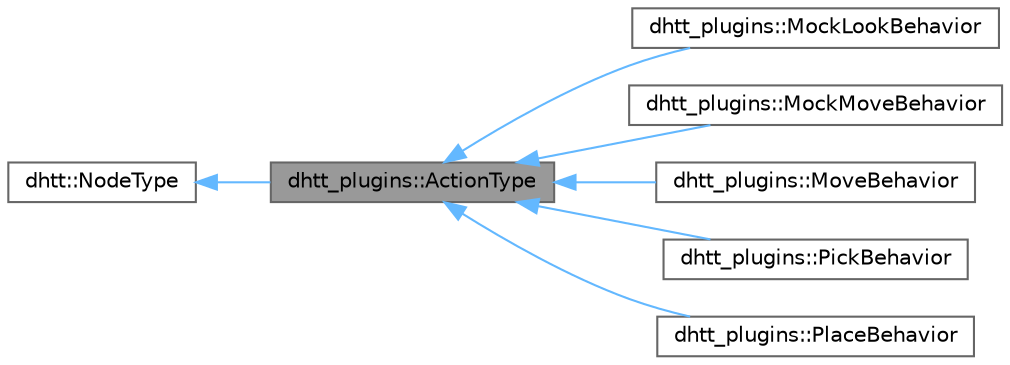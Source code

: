 digraph "dhtt_plugins::ActionType"
{
 // LATEX_PDF_SIZE
  bgcolor="transparent";
  edge [fontname=Helvetica,fontsize=10,labelfontname=Helvetica,labelfontsize=10];
  node [fontname=Helvetica,fontsize=10,shape=box,height=0.2,width=0.4];
  rankdir="LR";
  Node1 [label="dhtt_plugins::ActionType",height=0.2,width=0.4,color="gray40", fillcolor="grey60", style="filled", fontcolor="black",tooltip="parent class of all behavior/action type nodes"];
  Node2 -> Node1 [dir="back",color="steelblue1",style="solid"];
  Node2 [label="dhtt::NodeType",height=0.2,width=0.4,color="gray40", fillcolor="white", style="filled",URL="$classdhtt_1_1NodeType.html",tooltip="Base class describing the logic of the nodes."];
  Node1 -> Node3 [dir="back",color="steelblue1",style="solid"];
  Node3 [label="dhtt_plugins::MockLookBehavior",height=0.2,width=0.4,color="gray40", fillcolor="white", style="filled",URL="$classdhtt__plugins_1_1MockLookBehavior.html",tooltip=" "];
  Node1 -> Node4 [dir="back",color="steelblue1",style="solid"];
  Node4 [label="dhtt_plugins::MockMoveBehavior",height=0.2,width=0.4,color="gray40", fillcolor="white", style="filled",URL="$classdhtt__plugins_1_1MockMoveBehavior.html",tooltip=" "];
  Node1 -> Node5 [dir="back",color="steelblue1",style="solid"];
  Node5 [label="dhtt_plugins::MoveBehavior",height=0.2,width=0.4,color="gray40", fillcolor="white", style="filled",URL="$classdhtt__plugins_1_1MoveBehavior.html",tooltip="Moves to a semantically specified location on a given map."];
  Node1 -> Node6 [dir="back",color="steelblue1",style="solid"];
  Node6 [label="dhtt_plugins::PickBehavior",height=0.2,width=0.4,color="gray40", fillcolor="white", style="filled",URL="$classdhtt__plugins_1_1PickBehavior.html",tooltip="Action behavior to pick up the first object detected in front of the robot at the current position."];
  Node1 -> Node7 [dir="back",color="steelblue1",style="solid"];
  Node7 [label="dhtt_plugins::PlaceBehavior",height=0.2,width=0.4,color="gray40", fillcolor="white", style="filled",URL="$classdhtt__plugins_1_1PlaceBehavior.html",tooltip="Place behavior implementation."];
}
